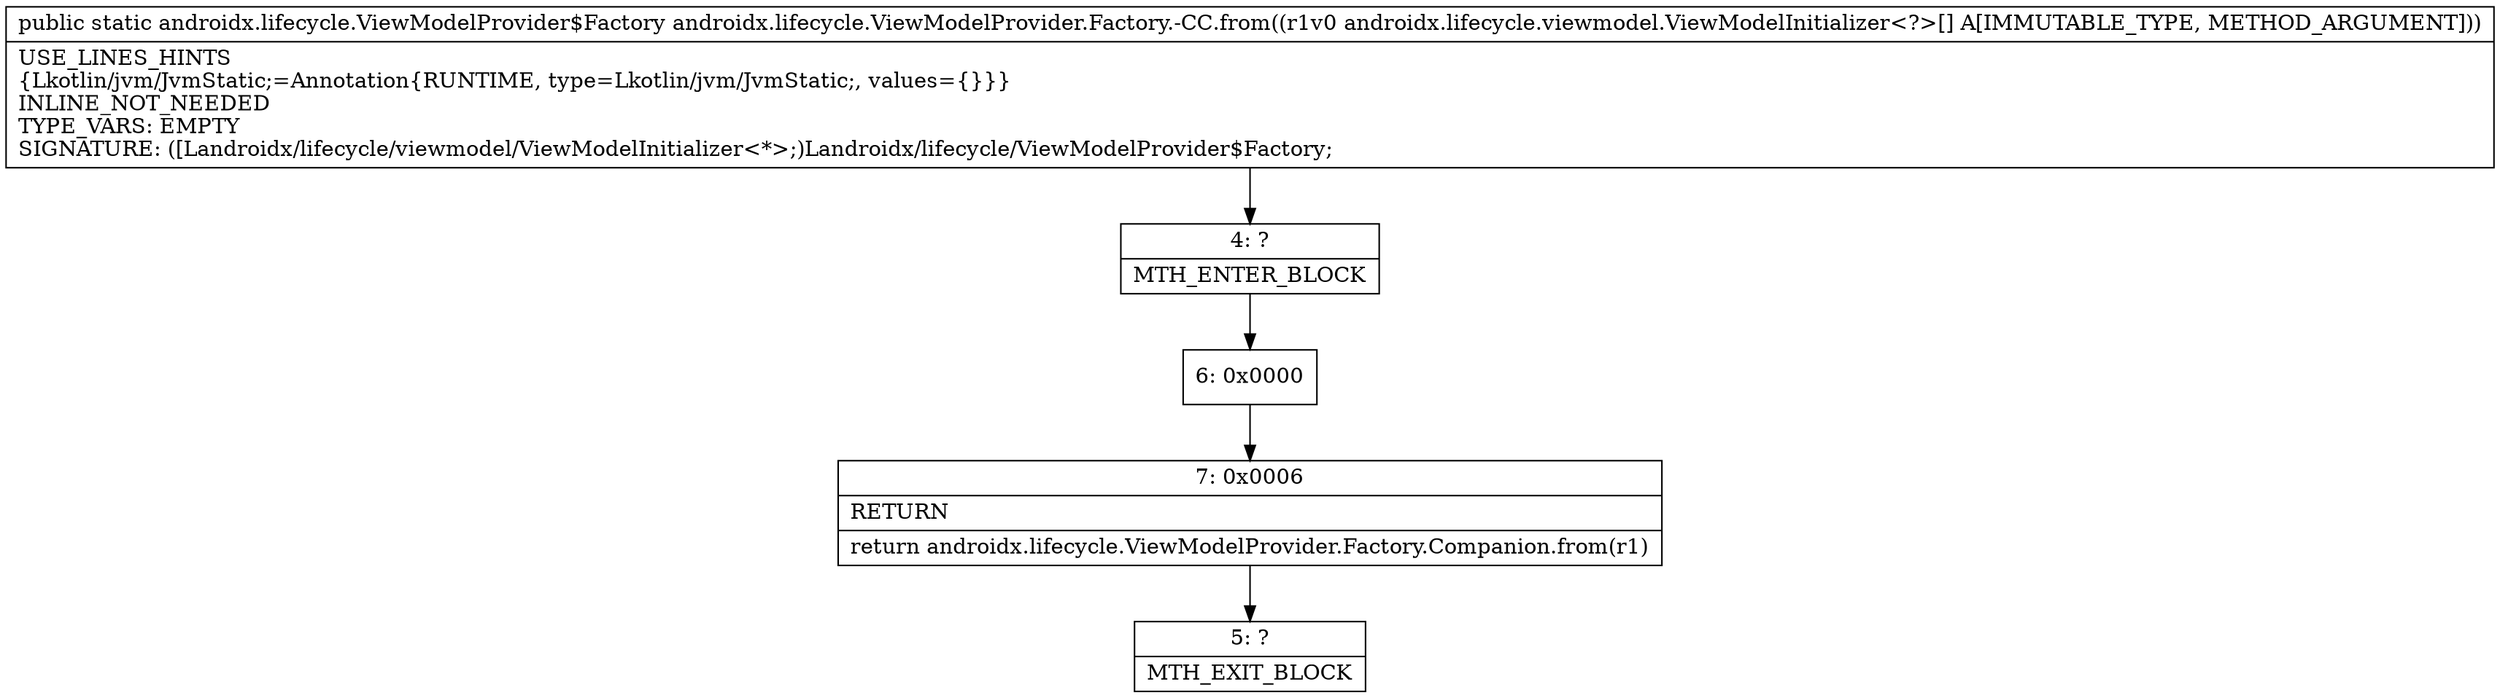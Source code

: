 digraph "CFG forandroidx.lifecycle.ViewModelProvider.Factory.\-CC.from([Landroidx\/lifecycle\/viewmodel\/ViewModelInitializer;)Landroidx\/lifecycle\/ViewModelProvider$Factory;" {
Node_4 [shape=record,label="{4\:\ ?|MTH_ENTER_BLOCK\l}"];
Node_6 [shape=record,label="{6\:\ 0x0000}"];
Node_7 [shape=record,label="{7\:\ 0x0006|RETURN\l|return androidx.lifecycle.ViewModelProvider.Factory.Companion.from(r1)\l}"];
Node_5 [shape=record,label="{5\:\ ?|MTH_EXIT_BLOCK\l}"];
MethodNode[shape=record,label="{public static androidx.lifecycle.ViewModelProvider$Factory androidx.lifecycle.ViewModelProvider.Factory.\-CC.from((r1v0 androidx.lifecycle.viewmodel.ViewModelInitializer\<?\>[] A[IMMUTABLE_TYPE, METHOD_ARGUMENT]))  | USE_LINES_HINTS\l\{Lkotlin\/jvm\/JvmStatic;=Annotation\{RUNTIME, type=Lkotlin\/jvm\/JvmStatic;, values=\{\}\}\}\lINLINE_NOT_NEEDED\lTYPE_VARS: EMPTY\lSIGNATURE: ([Landroidx\/lifecycle\/viewmodel\/ViewModelInitializer\<*\>;)Landroidx\/lifecycle\/ViewModelProvider$Factory;\l}"];
MethodNode -> Node_4;Node_4 -> Node_6;
Node_6 -> Node_7;
Node_7 -> Node_5;
}

